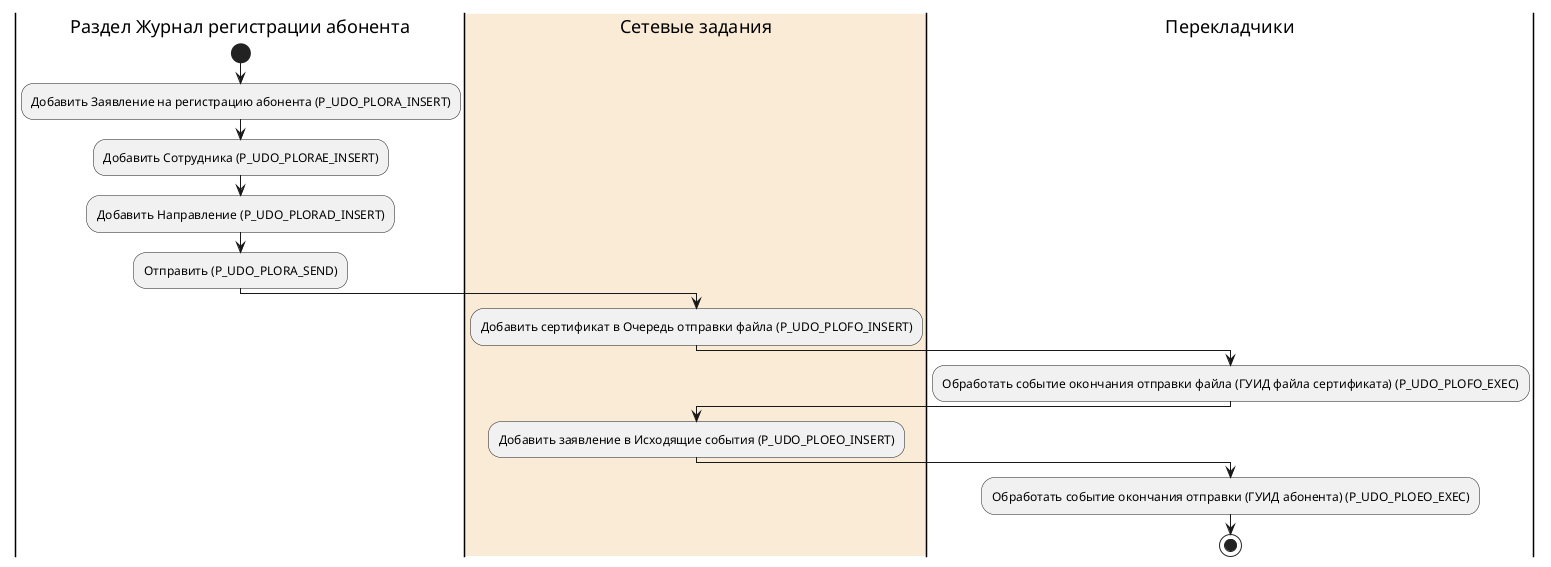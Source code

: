 @startuml
|Раздел Журнал регистрации абонента|
start
:Добавить Заявление на регистрацию абонента (P_UDO_PLORA_INSERT);
:Добавить Сотрудника (P_UDO_PLORAE_INSERT);
:Добавить Направление (P_UDO_PLORAD_INSERT);
:Отправить (P_UDO_PLORA_SEND); 
|#AntiqueWhite|Сетевые задания|
:Добавить сертификат в Очередь отправки файла (P_UDO_PLOFO_INSERT);
|Перекладчики|
:Обработать событие окончания отправки файла (ГУИД файла сертификата) (P_UDO_PLOFO_EXEC);
|Сетевые задания|
:Добавить заявление в Исходящие события (P_UDO_PLOEO_INSERT);
|Перекладчики|
:Обработать событие окончания отправки (ГУИД абонента) (P_UDO_PLOEO_EXEC);
stop
@enduml

